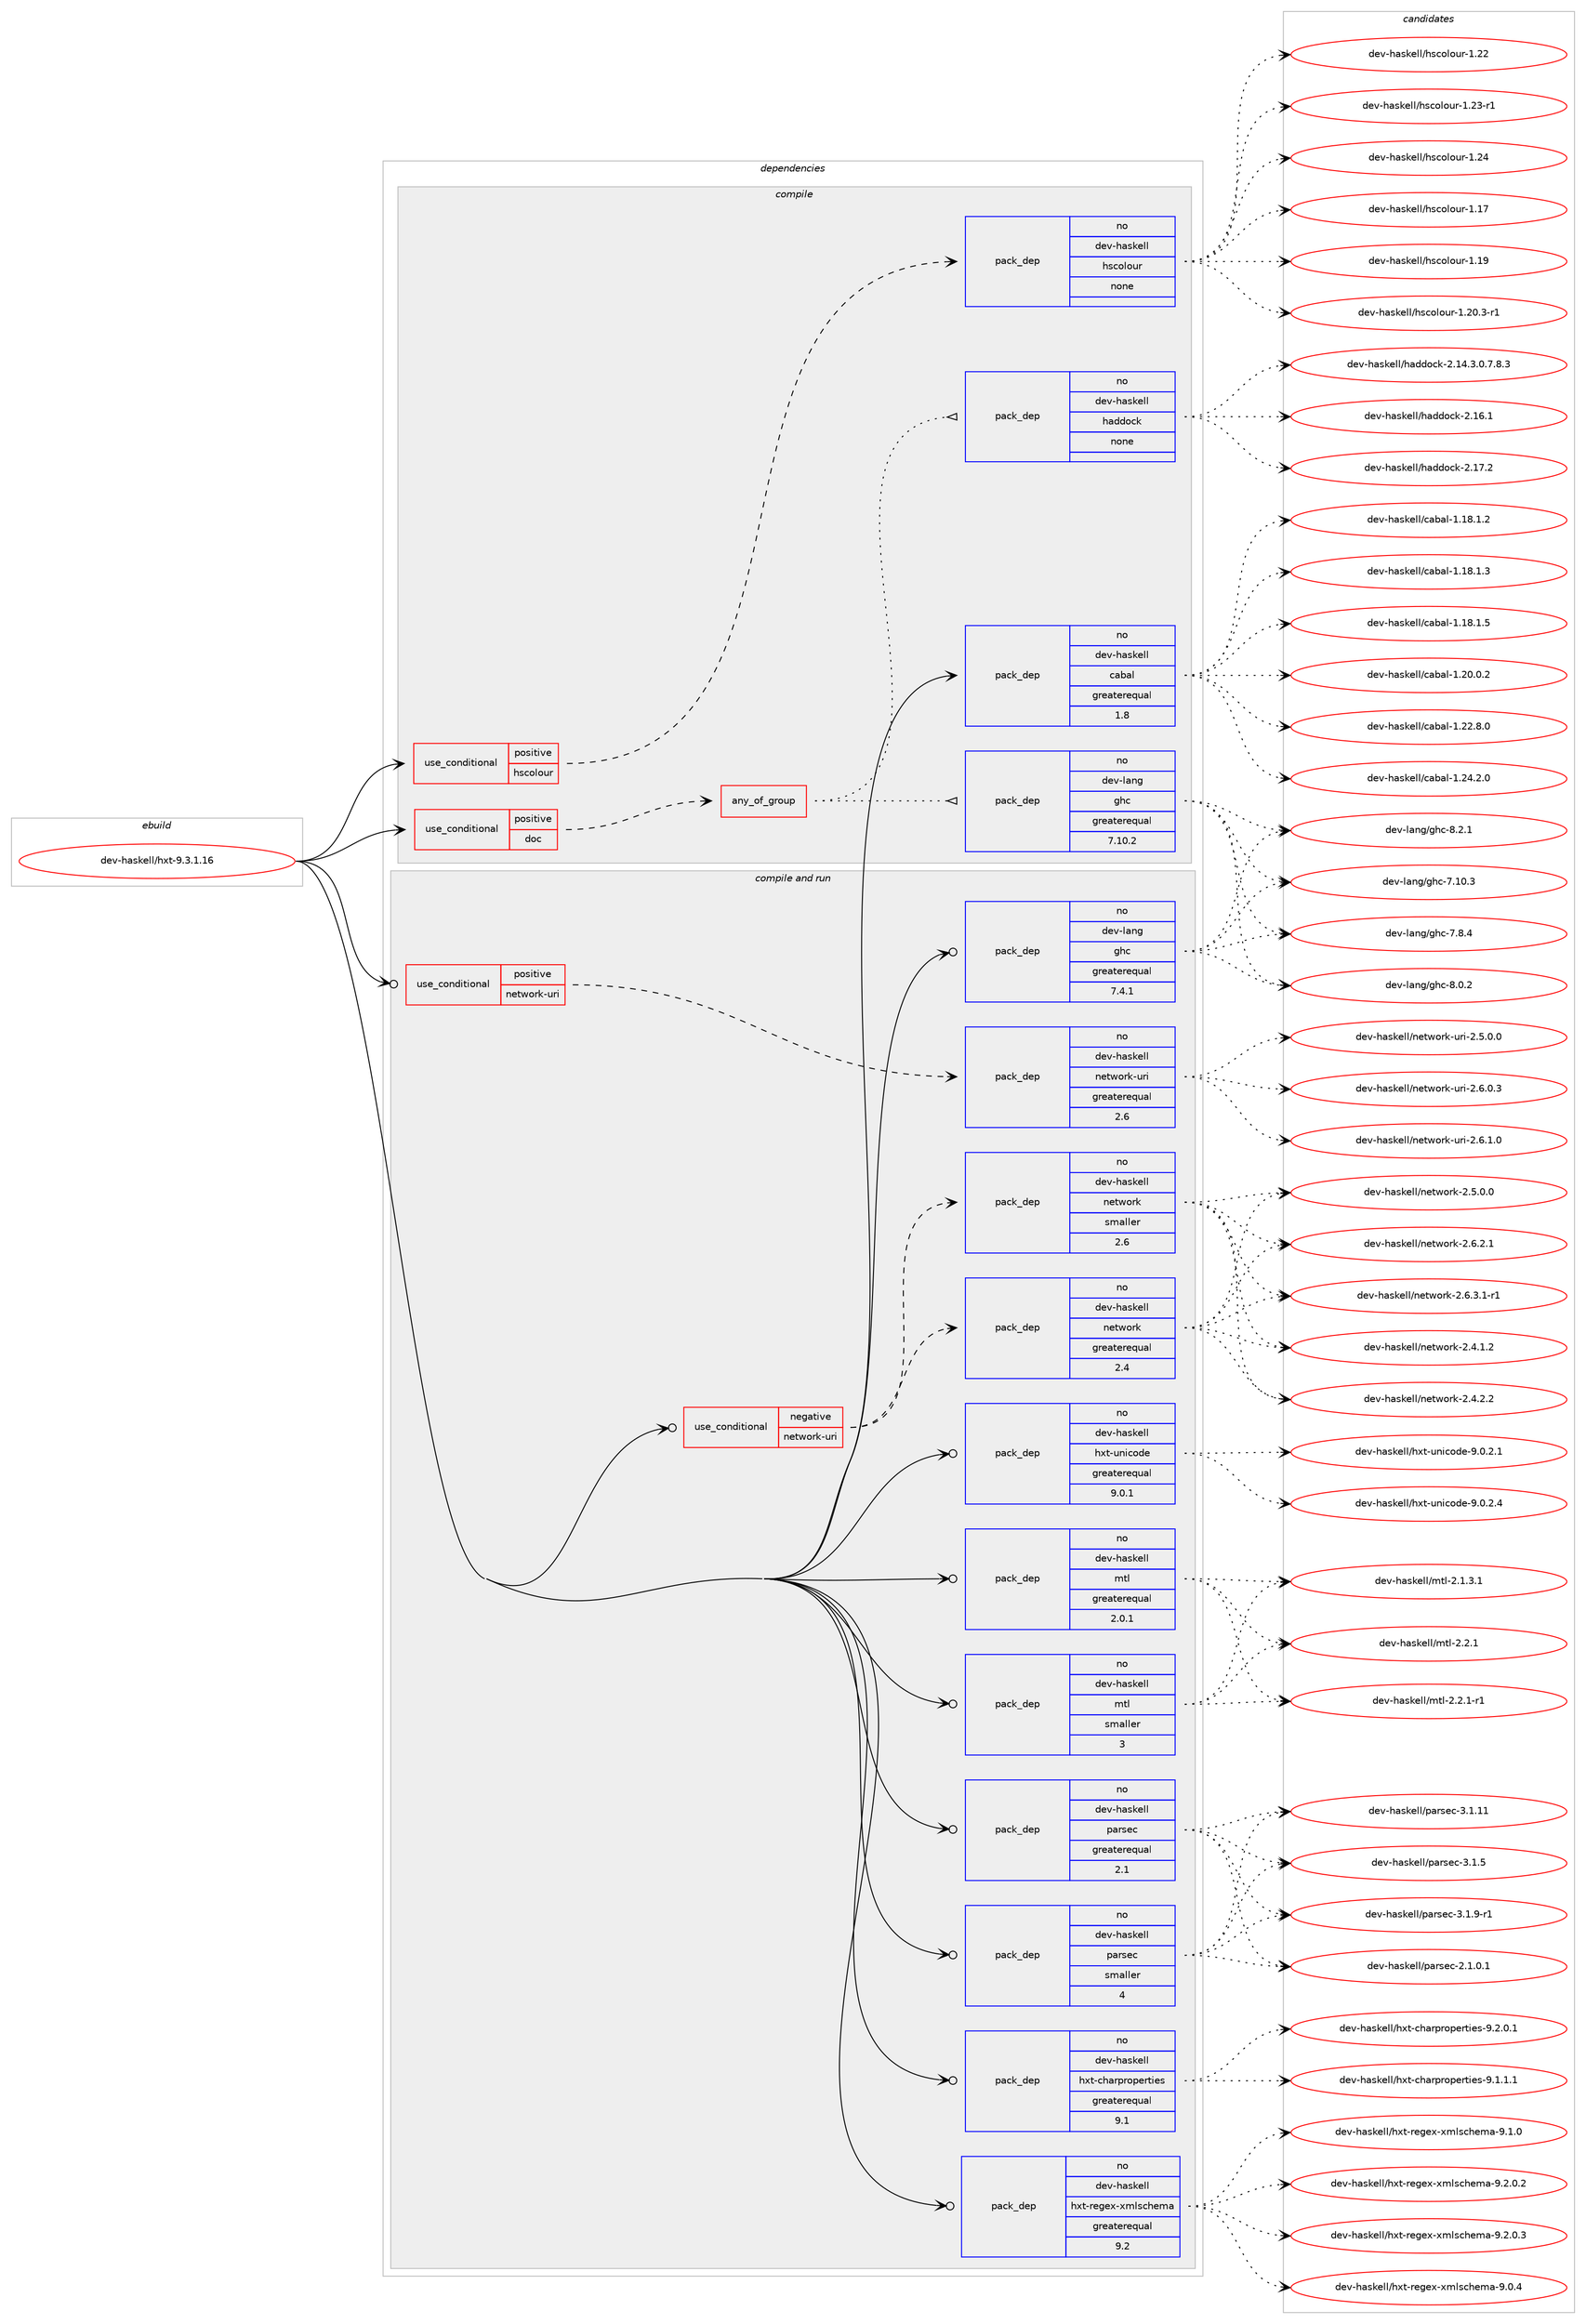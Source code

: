 digraph prolog {

# *************
# Graph options
# *************

newrank=true;
concentrate=true;
compound=true;
graph [rankdir=LR,fontname=Helvetica,fontsize=10,ranksep=1.5];#, ranksep=2.5, nodesep=0.2];
edge  [arrowhead=vee];
node  [fontname=Helvetica,fontsize=10];

# **********
# The ebuild
# **********

subgraph cluster_leftcol {
color=gray;
rank=same;
label=<<i>ebuild</i>>;
id [label="dev-haskell/hxt-9.3.1.16", color=red, width=4, href="../dev-haskell/hxt-9.3.1.16.svg"];
}

# ****************
# The dependencies
# ****************

subgraph cluster_midcol {
color=gray;
label=<<i>dependencies</i>>;
subgraph cluster_compile {
fillcolor="#eeeeee";
style=filled;
label=<<i>compile</i>>;
subgraph cond19562 {
dependency84942 [label=<<TABLE BORDER="0" CELLBORDER="1" CELLSPACING="0" CELLPADDING="4"><TR><TD ROWSPAN="3" CELLPADDING="10">use_conditional</TD></TR><TR><TD>positive</TD></TR><TR><TD>doc</TD></TR></TABLE>>, shape=none, color=red];
subgraph any2242 {
dependency84943 [label=<<TABLE BORDER="0" CELLBORDER="1" CELLSPACING="0" CELLPADDING="4"><TR><TD CELLPADDING="10">any_of_group</TD></TR></TABLE>>, shape=none, color=red];subgraph pack63108 {
dependency84944 [label=<<TABLE BORDER="0" CELLBORDER="1" CELLSPACING="0" CELLPADDING="4" WIDTH="220"><TR><TD ROWSPAN="6" CELLPADDING="30">pack_dep</TD></TR><TR><TD WIDTH="110">no</TD></TR><TR><TD>dev-haskell</TD></TR><TR><TD>haddock</TD></TR><TR><TD>none</TD></TR><TR><TD></TD></TR></TABLE>>, shape=none, color=blue];
}
dependency84943:e -> dependency84944:w [weight=20,style="dotted",arrowhead="oinv"];
subgraph pack63109 {
dependency84945 [label=<<TABLE BORDER="0" CELLBORDER="1" CELLSPACING="0" CELLPADDING="4" WIDTH="220"><TR><TD ROWSPAN="6" CELLPADDING="30">pack_dep</TD></TR><TR><TD WIDTH="110">no</TD></TR><TR><TD>dev-lang</TD></TR><TR><TD>ghc</TD></TR><TR><TD>greaterequal</TD></TR><TR><TD>7.10.2</TD></TR></TABLE>>, shape=none, color=blue];
}
dependency84943:e -> dependency84945:w [weight=20,style="dotted",arrowhead="oinv"];
}
dependency84942:e -> dependency84943:w [weight=20,style="dashed",arrowhead="vee"];
}
id:e -> dependency84942:w [weight=20,style="solid",arrowhead="vee"];
subgraph cond19563 {
dependency84946 [label=<<TABLE BORDER="0" CELLBORDER="1" CELLSPACING="0" CELLPADDING="4"><TR><TD ROWSPAN="3" CELLPADDING="10">use_conditional</TD></TR><TR><TD>positive</TD></TR><TR><TD>hscolour</TD></TR></TABLE>>, shape=none, color=red];
subgraph pack63110 {
dependency84947 [label=<<TABLE BORDER="0" CELLBORDER="1" CELLSPACING="0" CELLPADDING="4" WIDTH="220"><TR><TD ROWSPAN="6" CELLPADDING="30">pack_dep</TD></TR><TR><TD WIDTH="110">no</TD></TR><TR><TD>dev-haskell</TD></TR><TR><TD>hscolour</TD></TR><TR><TD>none</TD></TR><TR><TD></TD></TR></TABLE>>, shape=none, color=blue];
}
dependency84946:e -> dependency84947:w [weight=20,style="dashed",arrowhead="vee"];
}
id:e -> dependency84946:w [weight=20,style="solid",arrowhead="vee"];
subgraph pack63111 {
dependency84948 [label=<<TABLE BORDER="0" CELLBORDER="1" CELLSPACING="0" CELLPADDING="4" WIDTH="220"><TR><TD ROWSPAN="6" CELLPADDING="30">pack_dep</TD></TR><TR><TD WIDTH="110">no</TD></TR><TR><TD>dev-haskell</TD></TR><TR><TD>cabal</TD></TR><TR><TD>greaterequal</TD></TR><TR><TD>1.8</TD></TR></TABLE>>, shape=none, color=blue];
}
id:e -> dependency84948:w [weight=20,style="solid",arrowhead="vee"];
}
subgraph cluster_compileandrun {
fillcolor="#eeeeee";
style=filled;
label=<<i>compile and run</i>>;
subgraph cond19564 {
dependency84949 [label=<<TABLE BORDER="0" CELLBORDER="1" CELLSPACING="0" CELLPADDING="4"><TR><TD ROWSPAN="3" CELLPADDING="10">use_conditional</TD></TR><TR><TD>negative</TD></TR><TR><TD>network-uri</TD></TR></TABLE>>, shape=none, color=red];
subgraph pack63112 {
dependency84950 [label=<<TABLE BORDER="0" CELLBORDER="1" CELLSPACING="0" CELLPADDING="4" WIDTH="220"><TR><TD ROWSPAN="6" CELLPADDING="30">pack_dep</TD></TR><TR><TD WIDTH="110">no</TD></TR><TR><TD>dev-haskell</TD></TR><TR><TD>network</TD></TR><TR><TD>greaterequal</TD></TR><TR><TD>2.4</TD></TR></TABLE>>, shape=none, color=blue];
}
dependency84949:e -> dependency84950:w [weight=20,style="dashed",arrowhead="vee"];
subgraph pack63113 {
dependency84951 [label=<<TABLE BORDER="0" CELLBORDER="1" CELLSPACING="0" CELLPADDING="4" WIDTH="220"><TR><TD ROWSPAN="6" CELLPADDING="30">pack_dep</TD></TR><TR><TD WIDTH="110">no</TD></TR><TR><TD>dev-haskell</TD></TR><TR><TD>network</TD></TR><TR><TD>smaller</TD></TR><TR><TD>2.6</TD></TR></TABLE>>, shape=none, color=blue];
}
dependency84949:e -> dependency84951:w [weight=20,style="dashed",arrowhead="vee"];
}
id:e -> dependency84949:w [weight=20,style="solid",arrowhead="odotvee"];
subgraph cond19565 {
dependency84952 [label=<<TABLE BORDER="0" CELLBORDER="1" CELLSPACING="0" CELLPADDING="4"><TR><TD ROWSPAN="3" CELLPADDING="10">use_conditional</TD></TR><TR><TD>positive</TD></TR><TR><TD>network-uri</TD></TR></TABLE>>, shape=none, color=red];
subgraph pack63114 {
dependency84953 [label=<<TABLE BORDER="0" CELLBORDER="1" CELLSPACING="0" CELLPADDING="4" WIDTH="220"><TR><TD ROWSPAN="6" CELLPADDING="30">pack_dep</TD></TR><TR><TD WIDTH="110">no</TD></TR><TR><TD>dev-haskell</TD></TR><TR><TD>network-uri</TD></TR><TR><TD>greaterequal</TD></TR><TR><TD>2.6</TD></TR></TABLE>>, shape=none, color=blue];
}
dependency84952:e -> dependency84953:w [weight=20,style="dashed",arrowhead="vee"];
}
id:e -> dependency84952:w [weight=20,style="solid",arrowhead="odotvee"];
subgraph pack63115 {
dependency84954 [label=<<TABLE BORDER="0" CELLBORDER="1" CELLSPACING="0" CELLPADDING="4" WIDTH="220"><TR><TD ROWSPAN="6" CELLPADDING="30">pack_dep</TD></TR><TR><TD WIDTH="110">no</TD></TR><TR><TD>dev-haskell</TD></TR><TR><TD>hxt-charproperties</TD></TR><TR><TD>greaterequal</TD></TR><TR><TD>9.1</TD></TR></TABLE>>, shape=none, color=blue];
}
id:e -> dependency84954:w [weight=20,style="solid",arrowhead="odotvee"];
subgraph pack63116 {
dependency84955 [label=<<TABLE BORDER="0" CELLBORDER="1" CELLSPACING="0" CELLPADDING="4" WIDTH="220"><TR><TD ROWSPAN="6" CELLPADDING="30">pack_dep</TD></TR><TR><TD WIDTH="110">no</TD></TR><TR><TD>dev-haskell</TD></TR><TR><TD>hxt-regex-xmlschema</TD></TR><TR><TD>greaterequal</TD></TR><TR><TD>9.2</TD></TR></TABLE>>, shape=none, color=blue];
}
id:e -> dependency84955:w [weight=20,style="solid",arrowhead="odotvee"];
subgraph pack63117 {
dependency84956 [label=<<TABLE BORDER="0" CELLBORDER="1" CELLSPACING="0" CELLPADDING="4" WIDTH="220"><TR><TD ROWSPAN="6" CELLPADDING="30">pack_dep</TD></TR><TR><TD WIDTH="110">no</TD></TR><TR><TD>dev-haskell</TD></TR><TR><TD>hxt-unicode</TD></TR><TR><TD>greaterequal</TD></TR><TR><TD>9.0.1</TD></TR></TABLE>>, shape=none, color=blue];
}
id:e -> dependency84956:w [weight=20,style="solid",arrowhead="odotvee"];
subgraph pack63118 {
dependency84957 [label=<<TABLE BORDER="0" CELLBORDER="1" CELLSPACING="0" CELLPADDING="4" WIDTH="220"><TR><TD ROWSPAN="6" CELLPADDING="30">pack_dep</TD></TR><TR><TD WIDTH="110">no</TD></TR><TR><TD>dev-haskell</TD></TR><TR><TD>mtl</TD></TR><TR><TD>greaterequal</TD></TR><TR><TD>2.0.1</TD></TR></TABLE>>, shape=none, color=blue];
}
id:e -> dependency84957:w [weight=20,style="solid",arrowhead="odotvee"];
subgraph pack63119 {
dependency84958 [label=<<TABLE BORDER="0" CELLBORDER="1" CELLSPACING="0" CELLPADDING="4" WIDTH="220"><TR><TD ROWSPAN="6" CELLPADDING="30">pack_dep</TD></TR><TR><TD WIDTH="110">no</TD></TR><TR><TD>dev-haskell</TD></TR><TR><TD>mtl</TD></TR><TR><TD>smaller</TD></TR><TR><TD>3</TD></TR></TABLE>>, shape=none, color=blue];
}
id:e -> dependency84958:w [weight=20,style="solid",arrowhead="odotvee"];
subgraph pack63120 {
dependency84959 [label=<<TABLE BORDER="0" CELLBORDER="1" CELLSPACING="0" CELLPADDING="4" WIDTH="220"><TR><TD ROWSPAN="6" CELLPADDING="30">pack_dep</TD></TR><TR><TD WIDTH="110">no</TD></TR><TR><TD>dev-haskell</TD></TR><TR><TD>parsec</TD></TR><TR><TD>greaterequal</TD></TR><TR><TD>2.1</TD></TR></TABLE>>, shape=none, color=blue];
}
id:e -> dependency84959:w [weight=20,style="solid",arrowhead="odotvee"];
subgraph pack63121 {
dependency84960 [label=<<TABLE BORDER="0" CELLBORDER="1" CELLSPACING="0" CELLPADDING="4" WIDTH="220"><TR><TD ROWSPAN="6" CELLPADDING="30">pack_dep</TD></TR><TR><TD WIDTH="110">no</TD></TR><TR><TD>dev-haskell</TD></TR><TR><TD>parsec</TD></TR><TR><TD>smaller</TD></TR><TR><TD>4</TD></TR></TABLE>>, shape=none, color=blue];
}
id:e -> dependency84960:w [weight=20,style="solid",arrowhead="odotvee"];
subgraph pack63122 {
dependency84961 [label=<<TABLE BORDER="0" CELLBORDER="1" CELLSPACING="0" CELLPADDING="4" WIDTH="220"><TR><TD ROWSPAN="6" CELLPADDING="30">pack_dep</TD></TR><TR><TD WIDTH="110">no</TD></TR><TR><TD>dev-lang</TD></TR><TR><TD>ghc</TD></TR><TR><TD>greaterequal</TD></TR><TR><TD>7.4.1</TD></TR></TABLE>>, shape=none, color=blue];
}
id:e -> dependency84961:w [weight=20,style="solid",arrowhead="odotvee"];
}
subgraph cluster_run {
fillcolor="#eeeeee";
style=filled;
label=<<i>run</i>>;
}
}

# **************
# The candidates
# **************

subgraph cluster_choices {
rank=same;
color=gray;
label=<<i>candidates</i>>;

subgraph choice63108 {
color=black;
nodesep=1;
choice1001011184510497115107101108108471049710010011199107455046495246514648465546564651 [label="dev-haskell/haddock-2.14.3.0.7.8.3", color=red, width=4,href="../dev-haskell/haddock-2.14.3.0.7.8.3.svg"];
choice100101118451049711510710110810847104971001001119910745504649544649 [label="dev-haskell/haddock-2.16.1", color=red, width=4,href="../dev-haskell/haddock-2.16.1.svg"];
choice100101118451049711510710110810847104971001001119910745504649554650 [label="dev-haskell/haddock-2.17.2", color=red, width=4,href="../dev-haskell/haddock-2.17.2.svg"];
dependency84944:e -> choice1001011184510497115107101108108471049710010011199107455046495246514648465546564651:w [style=dotted,weight="100"];
dependency84944:e -> choice100101118451049711510710110810847104971001001119910745504649544649:w [style=dotted,weight="100"];
dependency84944:e -> choice100101118451049711510710110810847104971001001119910745504649554650:w [style=dotted,weight="100"];
}
subgraph choice63109 {
color=black;
nodesep=1;
choice1001011184510897110103471031049945554649484651 [label="dev-lang/ghc-7.10.3", color=red, width=4,href="../dev-lang/ghc-7.10.3.svg"];
choice10010111845108971101034710310499455546564652 [label="dev-lang/ghc-7.8.4", color=red, width=4,href="../dev-lang/ghc-7.8.4.svg"];
choice10010111845108971101034710310499455646484650 [label="dev-lang/ghc-8.0.2", color=red, width=4,href="../dev-lang/ghc-8.0.2.svg"];
choice10010111845108971101034710310499455646504649 [label="dev-lang/ghc-8.2.1", color=red, width=4,href="../dev-lang/ghc-8.2.1.svg"];
dependency84945:e -> choice1001011184510897110103471031049945554649484651:w [style=dotted,weight="100"];
dependency84945:e -> choice10010111845108971101034710310499455546564652:w [style=dotted,weight="100"];
dependency84945:e -> choice10010111845108971101034710310499455646484650:w [style=dotted,weight="100"];
dependency84945:e -> choice10010111845108971101034710310499455646504649:w [style=dotted,weight="100"];
}
subgraph choice63110 {
color=black;
nodesep=1;
choice100101118451049711510710110810847104115991111081111171144549464955 [label="dev-haskell/hscolour-1.17", color=red, width=4,href="../dev-haskell/hscolour-1.17.svg"];
choice100101118451049711510710110810847104115991111081111171144549464957 [label="dev-haskell/hscolour-1.19", color=red, width=4,href="../dev-haskell/hscolour-1.19.svg"];
choice10010111845104971151071011081084710411599111108111117114454946504846514511449 [label="dev-haskell/hscolour-1.20.3-r1", color=red, width=4,href="../dev-haskell/hscolour-1.20.3-r1.svg"];
choice100101118451049711510710110810847104115991111081111171144549465050 [label="dev-haskell/hscolour-1.22", color=red, width=4,href="../dev-haskell/hscolour-1.22.svg"];
choice1001011184510497115107101108108471041159911110811111711445494650514511449 [label="dev-haskell/hscolour-1.23-r1", color=red, width=4,href="../dev-haskell/hscolour-1.23-r1.svg"];
choice100101118451049711510710110810847104115991111081111171144549465052 [label="dev-haskell/hscolour-1.24", color=red, width=4,href="../dev-haskell/hscolour-1.24.svg"];
dependency84947:e -> choice100101118451049711510710110810847104115991111081111171144549464955:w [style=dotted,weight="100"];
dependency84947:e -> choice100101118451049711510710110810847104115991111081111171144549464957:w [style=dotted,weight="100"];
dependency84947:e -> choice10010111845104971151071011081084710411599111108111117114454946504846514511449:w [style=dotted,weight="100"];
dependency84947:e -> choice100101118451049711510710110810847104115991111081111171144549465050:w [style=dotted,weight="100"];
dependency84947:e -> choice1001011184510497115107101108108471041159911110811111711445494650514511449:w [style=dotted,weight="100"];
dependency84947:e -> choice100101118451049711510710110810847104115991111081111171144549465052:w [style=dotted,weight="100"];
}
subgraph choice63111 {
color=black;
nodesep=1;
choice10010111845104971151071011081084799979897108454946495646494650 [label="dev-haskell/cabal-1.18.1.2", color=red, width=4,href="../dev-haskell/cabal-1.18.1.2.svg"];
choice10010111845104971151071011081084799979897108454946495646494651 [label="dev-haskell/cabal-1.18.1.3", color=red, width=4,href="../dev-haskell/cabal-1.18.1.3.svg"];
choice10010111845104971151071011081084799979897108454946495646494653 [label="dev-haskell/cabal-1.18.1.5", color=red, width=4,href="../dev-haskell/cabal-1.18.1.5.svg"];
choice10010111845104971151071011081084799979897108454946504846484650 [label="dev-haskell/cabal-1.20.0.2", color=red, width=4,href="../dev-haskell/cabal-1.20.0.2.svg"];
choice10010111845104971151071011081084799979897108454946505046564648 [label="dev-haskell/cabal-1.22.8.0", color=red, width=4,href="../dev-haskell/cabal-1.22.8.0.svg"];
choice10010111845104971151071011081084799979897108454946505246504648 [label="dev-haskell/cabal-1.24.2.0", color=red, width=4,href="../dev-haskell/cabal-1.24.2.0.svg"];
dependency84948:e -> choice10010111845104971151071011081084799979897108454946495646494650:w [style=dotted,weight="100"];
dependency84948:e -> choice10010111845104971151071011081084799979897108454946495646494651:w [style=dotted,weight="100"];
dependency84948:e -> choice10010111845104971151071011081084799979897108454946495646494653:w [style=dotted,weight="100"];
dependency84948:e -> choice10010111845104971151071011081084799979897108454946504846484650:w [style=dotted,weight="100"];
dependency84948:e -> choice10010111845104971151071011081084799979897108454946505046564648:w [style=dotted,weight="100"];
dependency84948:e -> choice10010111845104971151071011081084799979897108454946505246504648:w [style=dotted,weight="100"];
}
subgraph choice63112 {
color=black;
nodesep=1;
choice1001011184510497115107101108108471101011161191111141074550465246494650 [label="dev-haskell/network-2.4.1.2", color=red, width=4,href="../dev-haskell/network-2.4.1.2.svg"];
choice1001011184510497115107101108108471101011161191111141074550465246504650 [label="dev-haskell/network-2.4.2.2", color=red, width=4,href="../dev-haskell/network-2.4.2.2.svg"];
choice1001011184510497115107101108108471101011161191111141074550465346484648 [label="dev-haskell/network-2.5.0.0", color=red, width=4,href="../dev-haskell/network-2.5.0.0.svg"];
choice1001011184510497115107101108108471101011161191111141074550465446504649 [label="dev-haskell/network-2.6.2.1", color=red, width=4,href="../dev-haskell/network-2.6.2.1.svg"];
choice10010111845104971151071011081084711010111611911111410745504654465146494511449 [label="dev-haskell/network-2.6.3.1-r1", color=red, width=4,href="../dev-haskell/network-2.6.3.1-r1.svg"];
dependency84950:e -> choice1001011184510497115107101108108471101011161191111141074550465246494650:w [style=dotted,weight="100"];
dependency84950:e -> choice1001011184510497115107101108108471101011161191111141074550465246504650:w [style=dotted,weight="100"];
dependency84950:e -> choice1001011184510497115107101108108471101011161191111141074550465346484648:w [style=dotted,weight="100"];
dependency84950:e -> choice1001011184510497115107101108108471101011161191111141074550465446504649:w [style=dotted,weight="100"];
dependency84950:e -> choice10010111845104971151071011081084711010111611911111410745504654465146494511449:w [style=dotted,weight="100"];
}
subgraph choice63113 {
color=black;
nodesep=1;
choice1001011184510497115107101108108471101011161191111141074550465246494650 [label="dev-haskell/network-2.4.1.2", color=red, width=4,href="../dev-haskell/network-2.4.1.2.svg"];
choice1001011184510497115107101108108471101011161191111141074550465246504650 [label="dev-haskell/network-2.4.2.2", color=red, width=4,href="../dev-haskell/network-2.4.2.2.svg"];
choice1001011184510497115107101108108471101011161191111141074550465346484648 [label="dev-haskell/network-2.5.0.0", color=red, width=4,href="../dev-haskell/network-2.5.0.0.svg"];
choice1001011184510497115107101108108471101011161191111141074550465446504649 [label="dev-haskell/network-2.6.2.1", color=red, width=4,href="../dev-haskell/network-2.6.2.1.svg"];
choice10010111845104971151071011081084711010111611911111410745504654465146494511449 [label="dev-haskell/network-2.6.3.1-r1", color=red, width=4,href="../dev-haskell/network-2.6.3.1-r1.svg"];
dependency84951:e -> choice1001011184510497115107101108108471101011161191111141074550465246494650:w [style=dotted,weight="100"];
dependency84951:e -> choice1001011184510497115107101108108471101011161191111141074550465246504650:w [style=dotted,weight="100"];
dependency84951:e -> choice1001011184510497115107101108108471101011161191111141074550465346484648:w [style=dotted,weight="100"];
dependency84951:e -> choice1001011184510497115107101108108471101011161191111141074550465446504649:w [style=dotted,weight="100"];
dependency84951:e -> choice10010111845104971151071011081084711010111611911111410745504654465146494511449:w [style=dotted,weight="100"];
}
subgraph choice63114 {
color=black;
nodesep=1;
choice100101118451049711510710110810847110101116119111114107451171141054550465346484648 [label="dev-haskell/network-uri-2.5.0.0", color=red, width=4,href="../dev-haskell/network-uri-2.5.0.0.svg"];
choice100101118451049711510710110810847110101116119111114107451171141054550465446484651 [label="dev-haskell/network-uri-2.6.0.3", color=red, width=4,href="../dev-haskell/network-uri-2.6.0.3.svg"];
choice100101118451049711510710110810847110101116119111114107451171141054550465446494648 [label="dev-haskell/network-uri-2.6.1.0", color=red, width=4,href="../dev-haskell/network-uri-2.6.1.0.svg"];
dependency84953:e -> choice100101118451049711510710110810847110101116119111114107451171141054550465346484648:w [style=dotted,weight="100"];
dependency84953:e -> choice100101118451049711510710110810847110101116119111114107451171141054550465446484651:w [style=dotted,weight="100"];
dependency84953:e -> choice100101118451049711510710110810847110101116119111114107451171141054550465446494648:w [style=dotted,weight="100"];
}
subgraph choice63115 {
color=black;
nodesep=1;
choice1001011184510497115107101108108471041201164599104971141121141111121011141161051011154557464946494649 [label="dev-haskell/hxt-charproperties-9.1.1.1", color=red, width=4,href="../dev-haskell/hxt-charproperties-9.1.1.1.svg"];
choice1001011184510497115107101108108471041201164599104971141121141111121011141161051011154557465046484649 [label="dev-haskell/hxt-charproperties-9.2.0.1", color=red, width=4,href="../dev-haskell/hxt-charproperties-9.2.0.1.svg"];
dependency84954:e -> choice1001011184510497115107101108108471041201164599104971141121141111121011141161051011154557464946494649:w [style=dotted,weight="100"];
dependency84954:e -> choice1001011184510497115107101108108471041201164599104971141121141111121011141161051011154557465046484649:w [style=dotted,weight="100"];
}
subgraph choice63116 {
color=black;
nodesep=1;
choice10010111845104971151071011081084710412011645114101103101120451201091081159910410110997455746484652 [label="dev-haskell/hxt-regex-xmlschema-9.0.4", color=red, width=4,href="../dev-haskell/hxt-regex-xmlschema-9.0.4.svg"];
choice10010111845104971151071011081084710412011645114101103101120451201091081159910410110997455746494648 [label="dev-haskell/hxt-regex-xmlschema-9.1.0", color=red, width=4,href="../dev-haskell/hxt-regex-xmlschema-9.1.0.svg"];
choice100101118451049711510710110810847104120116451141011031011204512010910811599104101109974557465046484650 [label="dev-haskell/hxt-regex-xmlschema-9.2.0.2", color=red, width=4,href="../dev-haskell/hxt-regex-xmlschema-9.2.0.2.svg"];
choice100101118451049711510710110810847104120116451141011031011204512010910811599104101109974557465046484651 [label="dev-haskell/hxt-regex-xmlschema-9.2.0.3", color=red, width=4,href="../dev-haskell/hxt-regex-xmlschema-9.2.0.3.svg"];
dependency84955:e -> choice10010111845104971151071011081084710412011645114101103101120451201091081159910410110997455746484652:w [style=dotted,weight="100"];
dependency84955:e -> choice10010111845104971151071011081084710412011645114101103101120451201091081159910410110997455746494648:w [style=dotted,weight="100"];
dependency84955:e -> choice100101118451049711510710110810847104120116451141011031011204512010910811599104101109974557465046484650:w [style=dotted,weight="100"];
dependency84955:e -> choice100101118451049711510710110810847104120116451141011031011204512010910811599104101109974557465046484651:w [style=dotted,weight="100"];
}
subgraph choice63117 {
color=black;
nodesep=1;
choice10010111845104971151071011081084710412011645117110105991111001014557464846504649 [label="dev-haskell/hxt-unicode-9.0.2.1", color=red, width=4,href="../dev-haskell/hxt-unicode-9.0.2.1.svg"];
choice10010111845104971151071011081084710412011645117110105991111001014557464846504652 [label="dev-haskell/hxt-unicode-9.0.2.4", color=red, width=4,href="../dev-haskell/hxt-unicode-9.0.2.4.svg"];
dependency84956:e -> choice10010111845104971151071011081084710412011645117110105991111001014557464846504649:w [style=dotted,weight="100"];
dependency84956:e -> choice10010111845104971151071011081084710412011645117110105991111001014557464846504652:w [style=dotted,weight="100"];
}
subgraph choice63118 {
color=black;
nodesep=1;
choice1001011184510497115107101108108471091161084550464946514649 [label="dev-haskell/mtl-2.1.3.1", color=red, width=4,href="../dev-haskell/mtl-2.1.3.1.svg"];
choice100101118451049711510710110810847109116108455046504649 [label="dev-haskell/mtl-2.2.1", color=red, width=4,href="../dev-haskell/mtl-2.2.1.svg"];
choice1001011184510497115107101108108471091161084550465046494511449 [label="dev-haskell/mtl-2.2.1-r1", color=red, width=4,href="../dev-haskell/mtl-2.2.1-r1.svg"];
dependency84957:e -> choice1001011184510497115107101108108471091161084550464946514649:w [style=dotted,weight="100"];
dependency84957:e -> choice100101118451049711510710110810847109116108455046504649:w [style=dotted,weight="100"];
dependency84957:e -> choice1001011184510497115107101108108471091161084550465046494511449:w [style=dotted,weight="100"];
}
subgraph choice63119 {
color=black;
nodesep=1;
choice1001011184510497115107101108108471091161084550464946514649 [label="dev-haskell/mtl-2.1.3.1", color=red, width=4,href="../dev-haskell/mtl-2.1.3.1.svg"];
choice100101118451049711510710110810847109116108455046504649 [label="dev-haskell/mtl-2.2.1", color=red, width=4,href="../dev-haskell/mtl-2.2.1.svg"];
choice1001011184510497115107101108108471091161084550465046494511449 [label="dev-haskell/mtl-2.2.1-r1", color=red, width=4,href="../dev-haskell/mtl-2.2.1-r1.svg"];
dependency84958:e -> choice1001011184510497115107101108108471091161084550464946514649:w [style=dotted,weight="100"];
dependency84958:e -> choice100101118451049711510710110810847109116108455046504649:w [style=dotted,weight="100"];
dependency84958:e -> choice1001011184510497115107101108108471091161084550465046494511449:w [style=dotted,weight="100"];
}
subgraph choice63120 {
color=black;
nodesep=1;
choice10010111845104971151071011081084711297114115101994550464946484649 [label="dev-haskell/parsec-2.1.0.1", color=red, width=4,href="../dev-haskell/parsec-2.1.0.1.svg"];
choice100101118451049711510710110810847112971141151019945514649464949 [label="dev-haskell/parsec-3.1.11", color=red, width=4,href="../dev-haskell/parsec-3.1.11.svg"];
choice1001011184510497115107101108108471129711411510199455146494653 [label="dev-haskell/parsec-3.1.5", color=red, width=4,href="../dev-haskell/parsec-3.1.5.svg"];
choice10010111845104971151071011081084711297114115101994551464946574511449 [label="dev-haskell/parsec-3.1.9-r1", color=red, width=4,href="../dev-haskell/parsec-3.1.9-r1.svg"];
dependency84959:e -> choice10010111845104971151071011081084711297114115101994550464946484649:w [style=dotted,weight="100"];
dependency84959:e -> choice100101118451049711510710110810847112971141151019945514649464949:w [style=dotted,weight="100"];
dependency84959:e -> choice1001011184510497115107101108108471129711411510199455146494653:w [style=dotted,weight="100"];
dependency84959:e -> choice10010111845104971151071011081084711297114115101994551464946574511449:w [style=dotted,weight="100"];
}
subgraph choice63121 {
color=black;
nodesep=1;
choice10010111845104971151071011081084711297114115101994550464946484649 [label="dev-haskell/parsec-2.1.0.1", color=red, width=4,href="../dev-haskell/parsec-2.1.0.1.svg"];
choice100101118451049711510710110810847112971141151019945514649464949 [label="dev-haskell/parsec-3.1.11", color=red, width=4,href="../dev-haskell/parsec-3.1.11.svg"];
choice1001011184510497115107101108108471129711411510199455146494653 [label="dev-haskell/parsec-3.1.5", color=red, width=4,href="../dev-haskell/parsec-3.1.5.svg"];
choice10010111845104971151071011081084711297114115101994551464946574511449 [label="dev-haskell/parsec-3.1.9-r1", color=red, width=4,href="../dev-haskell/parsec-3.1.9-r1.svg"];
dependency84960:e -> choice10010111845104971151071011081084711297114115101994550464946484649:w [style=dotted,weight="100"];
dependency84960:e -> choice100101118451049711510710110810847112971141151019945514649464949:w [style=dotted,weight="100"];
dependency84960:e -> choice1001011184510497115107101108108471129711411510199455146494653:w [style=dotted,weight="100"];
dependency84960:e -> choice10010111845104971151071011081084711297114115101994551464946574511449:w [style=dotted,weight="100"];
}
subgraph choice63122 {
color=black;
nodesep=1;
choice1001011184510897110103471031049945554649484651 [label="dev-lang/ghc-7.10.3", color=red, width=4,href="../dev-lang/ghc-7.10.3.svg"];
choice10010111845108971101034710310499455546564652 [label="dev-lang/ghc-7.8.4", color=red, width=4,href="../dev-lang/ghc-7.8.4.svg"];
choice10010111845108971101034710310499455646484650 [label="dev-lang/ghc-8.0.2", color=red, width=4,href="../dev-lang/ghc-8.0.2.svg"];
choice10010111845108971101034710310499455646504649 [label="dev-lang/ghc-8.2.1", color=red, width=4,href="../dev-lang/ghc-8.2.1.svg"];
dependency84961:e -> choice1001011184510897110103471031049945554649484651:w [style=dotted,weight="100"];
dependency84961:e -> choice10010111845108971101034710310499455546564652:w [style=dotted,weight="100"];
dependency84961:e -> choice10010111845108971101034710310499455646484650:w [style=dotted,weight="100"];
dependency84961:e -> choice10010111845108971101034710310499455646504649:w [style=dotted,weight="100"];
}
}

}
